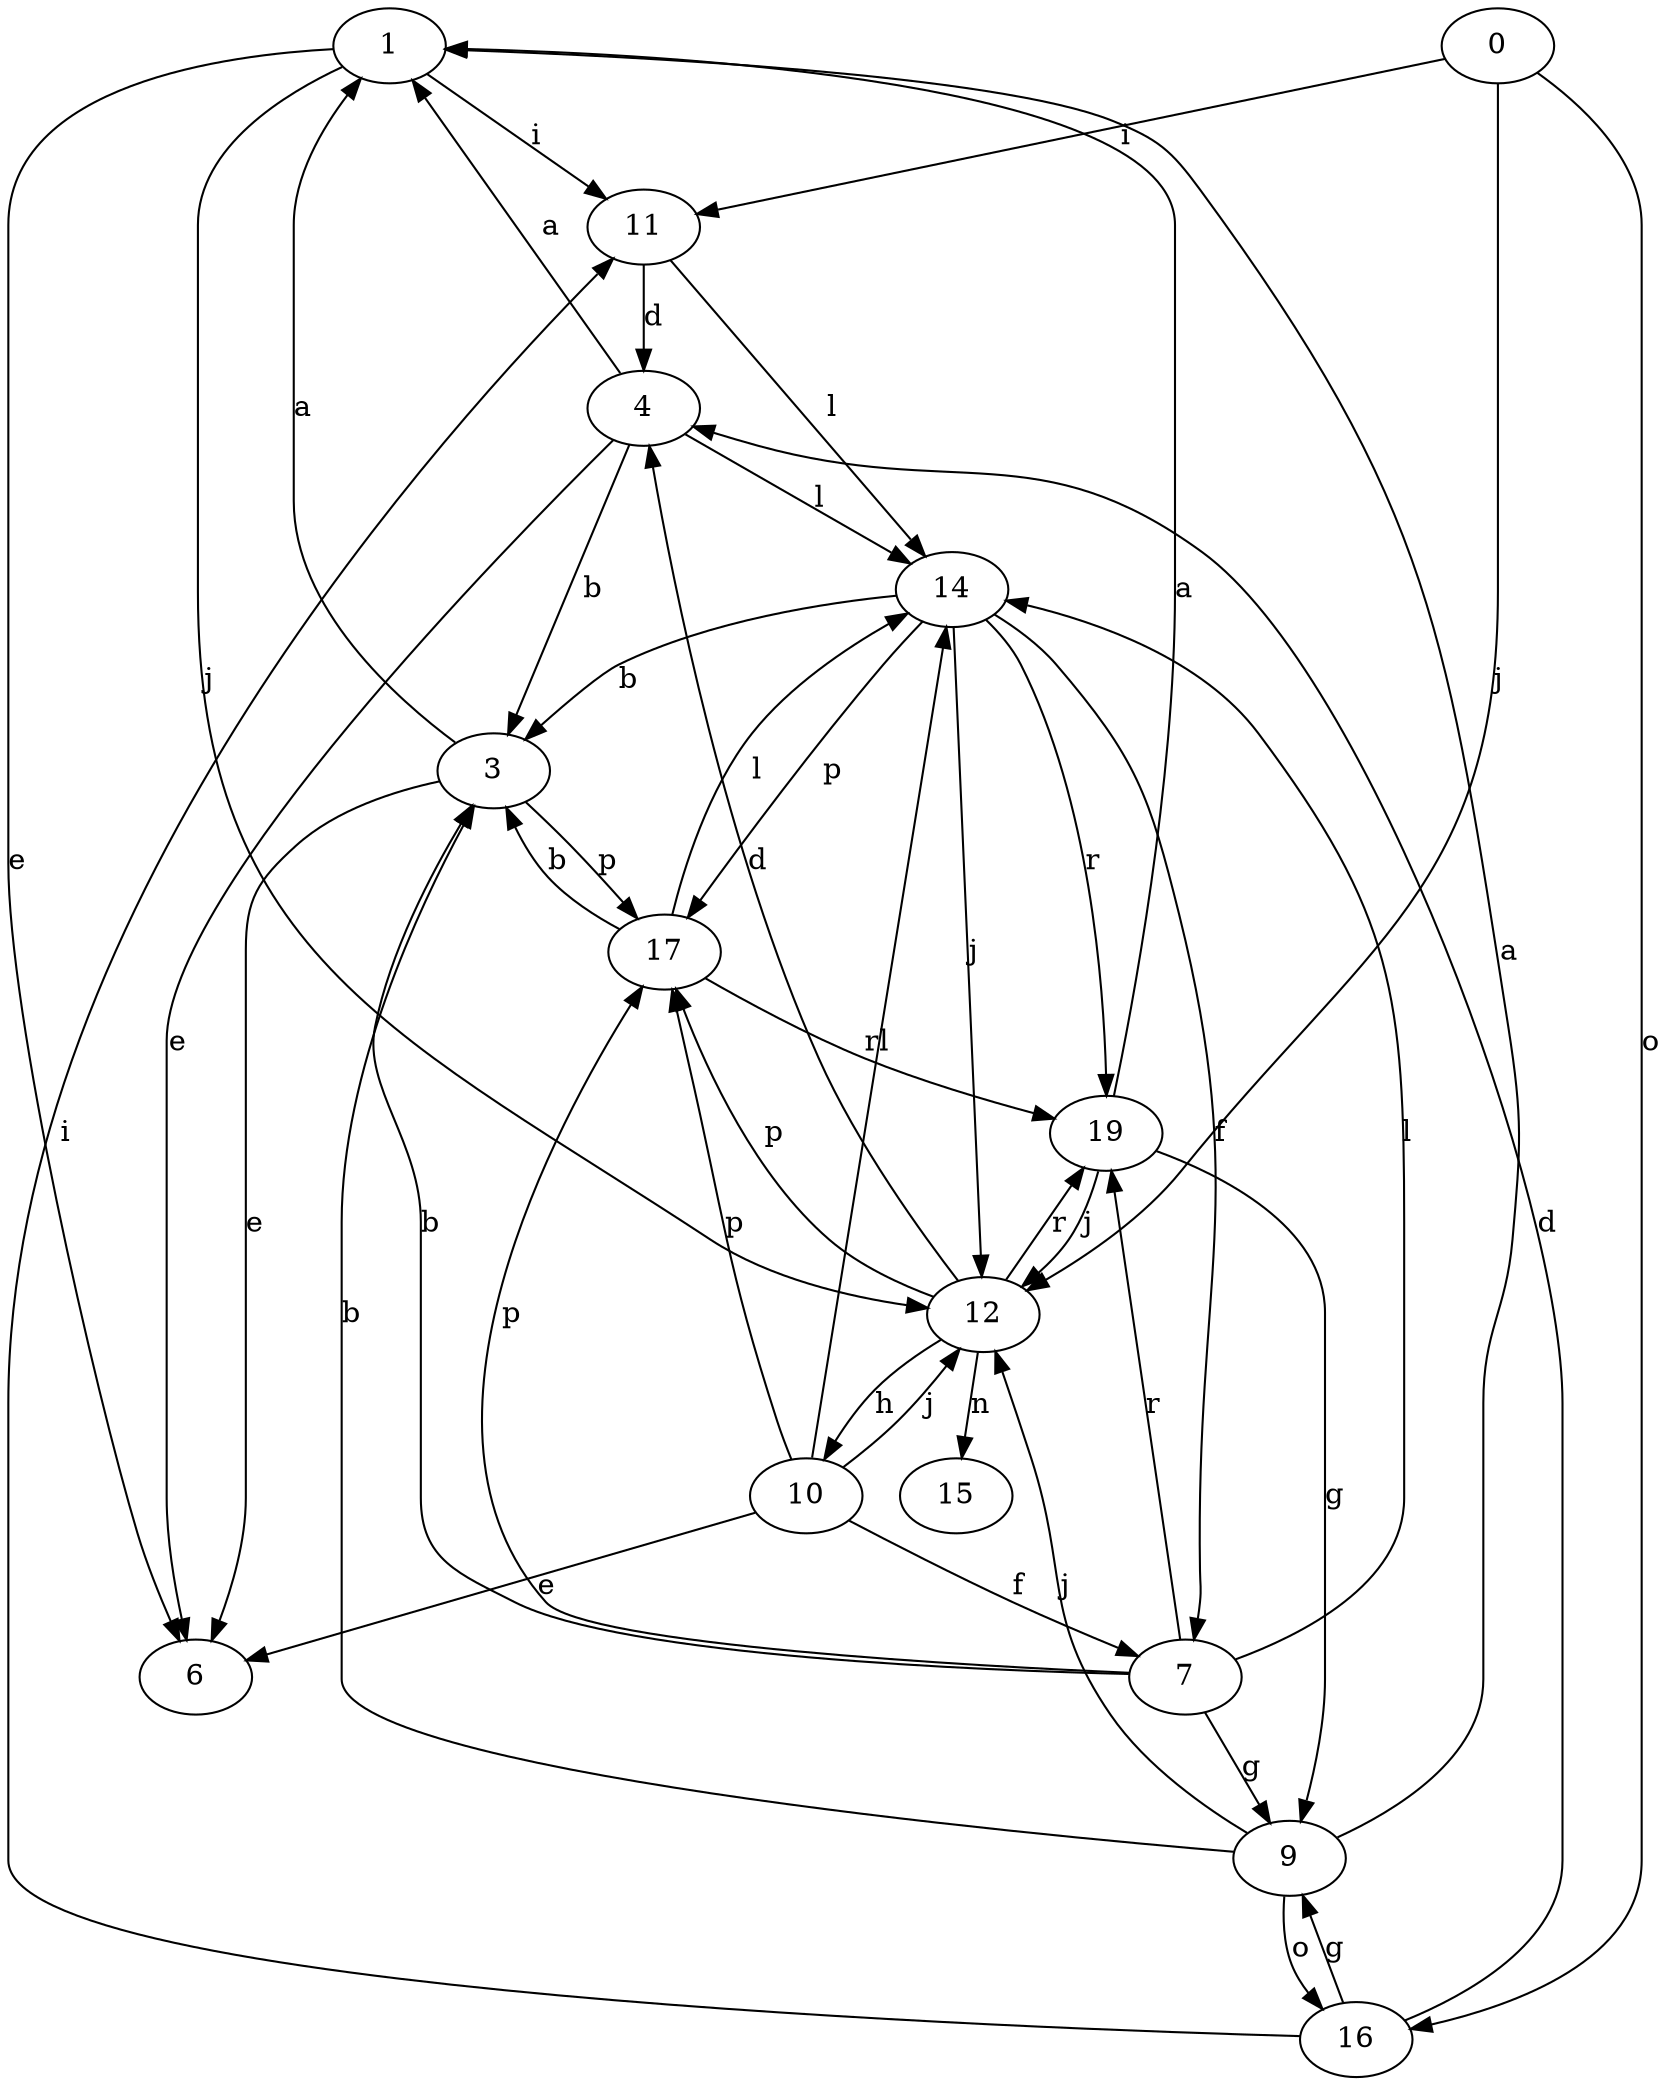 strict digraph  {
1;
3;
4;
0;
6;
7;
9;
10;
11;
12;
14;
15;
16;
17;
19;
1 -> 6  [label=e];
1 -> 11  [label=i];
1 -> 12  [label=j];
3 -> 1  [label=a];
3 -> 6  [label=e];
3 -> 17  [label=p];
4 -> 1  [label=a];
4 -> 3  [label=b];
4 -> 6  [label=e];
4 -> 14  [label=l];
0 -> 11  [label=i];
0 -> 12  [label=j];
0 -> 16  [label=o];
7 -> 3  [label=b];
7 -> 9  [label=g];
7 -> 14  [label=l];
7 -> 17  [label=p];
7 -> 19  [label=r];
9 -> 1  [label=a];
9 -> 3  [label=b];
9 -> 12  [label=j];
9 -> 16  [label=o];
10 -> 6  [label=e];
10 -> 7  [label=f];
10 -> 12  [label=j];
10 -> 14  [label=l];
10 -> 17  [label=p];
11 -> 4  [label=d];
11 -> 14  [label=l];
12 -> 4  [label=d];
12 -> 10  [label=h];
12 -> 15  [label=n];
12 -> 17  [label=p];
12 -> 19  [label=r];
14 -> 3  [label=b];
14 -> 7  [label=f];
14 -> 12  [label=j];
14 -> 17  [label=p];
14 -> 19  [label=r];
16 -> 4  [label=d];
16 -> 9  [label=g];
16 -> 11  [label=i];
17 -> 3  [label=b];
17 -> 14  [label=l];
17 -> 19  [label=r];
19 -> 1  [label=a];
19 -> 9  [label=g];
19 -> 12  [label=j];
}
